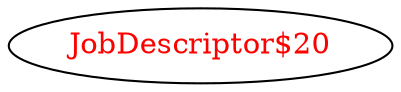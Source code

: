 digraph dependencyGraph {
 concentrate=true;
 ranksep="2.0";
 rankdir="LR"; 
 splines="ortho";
"JobDescriptor$20" [fontcolor="red"];
}